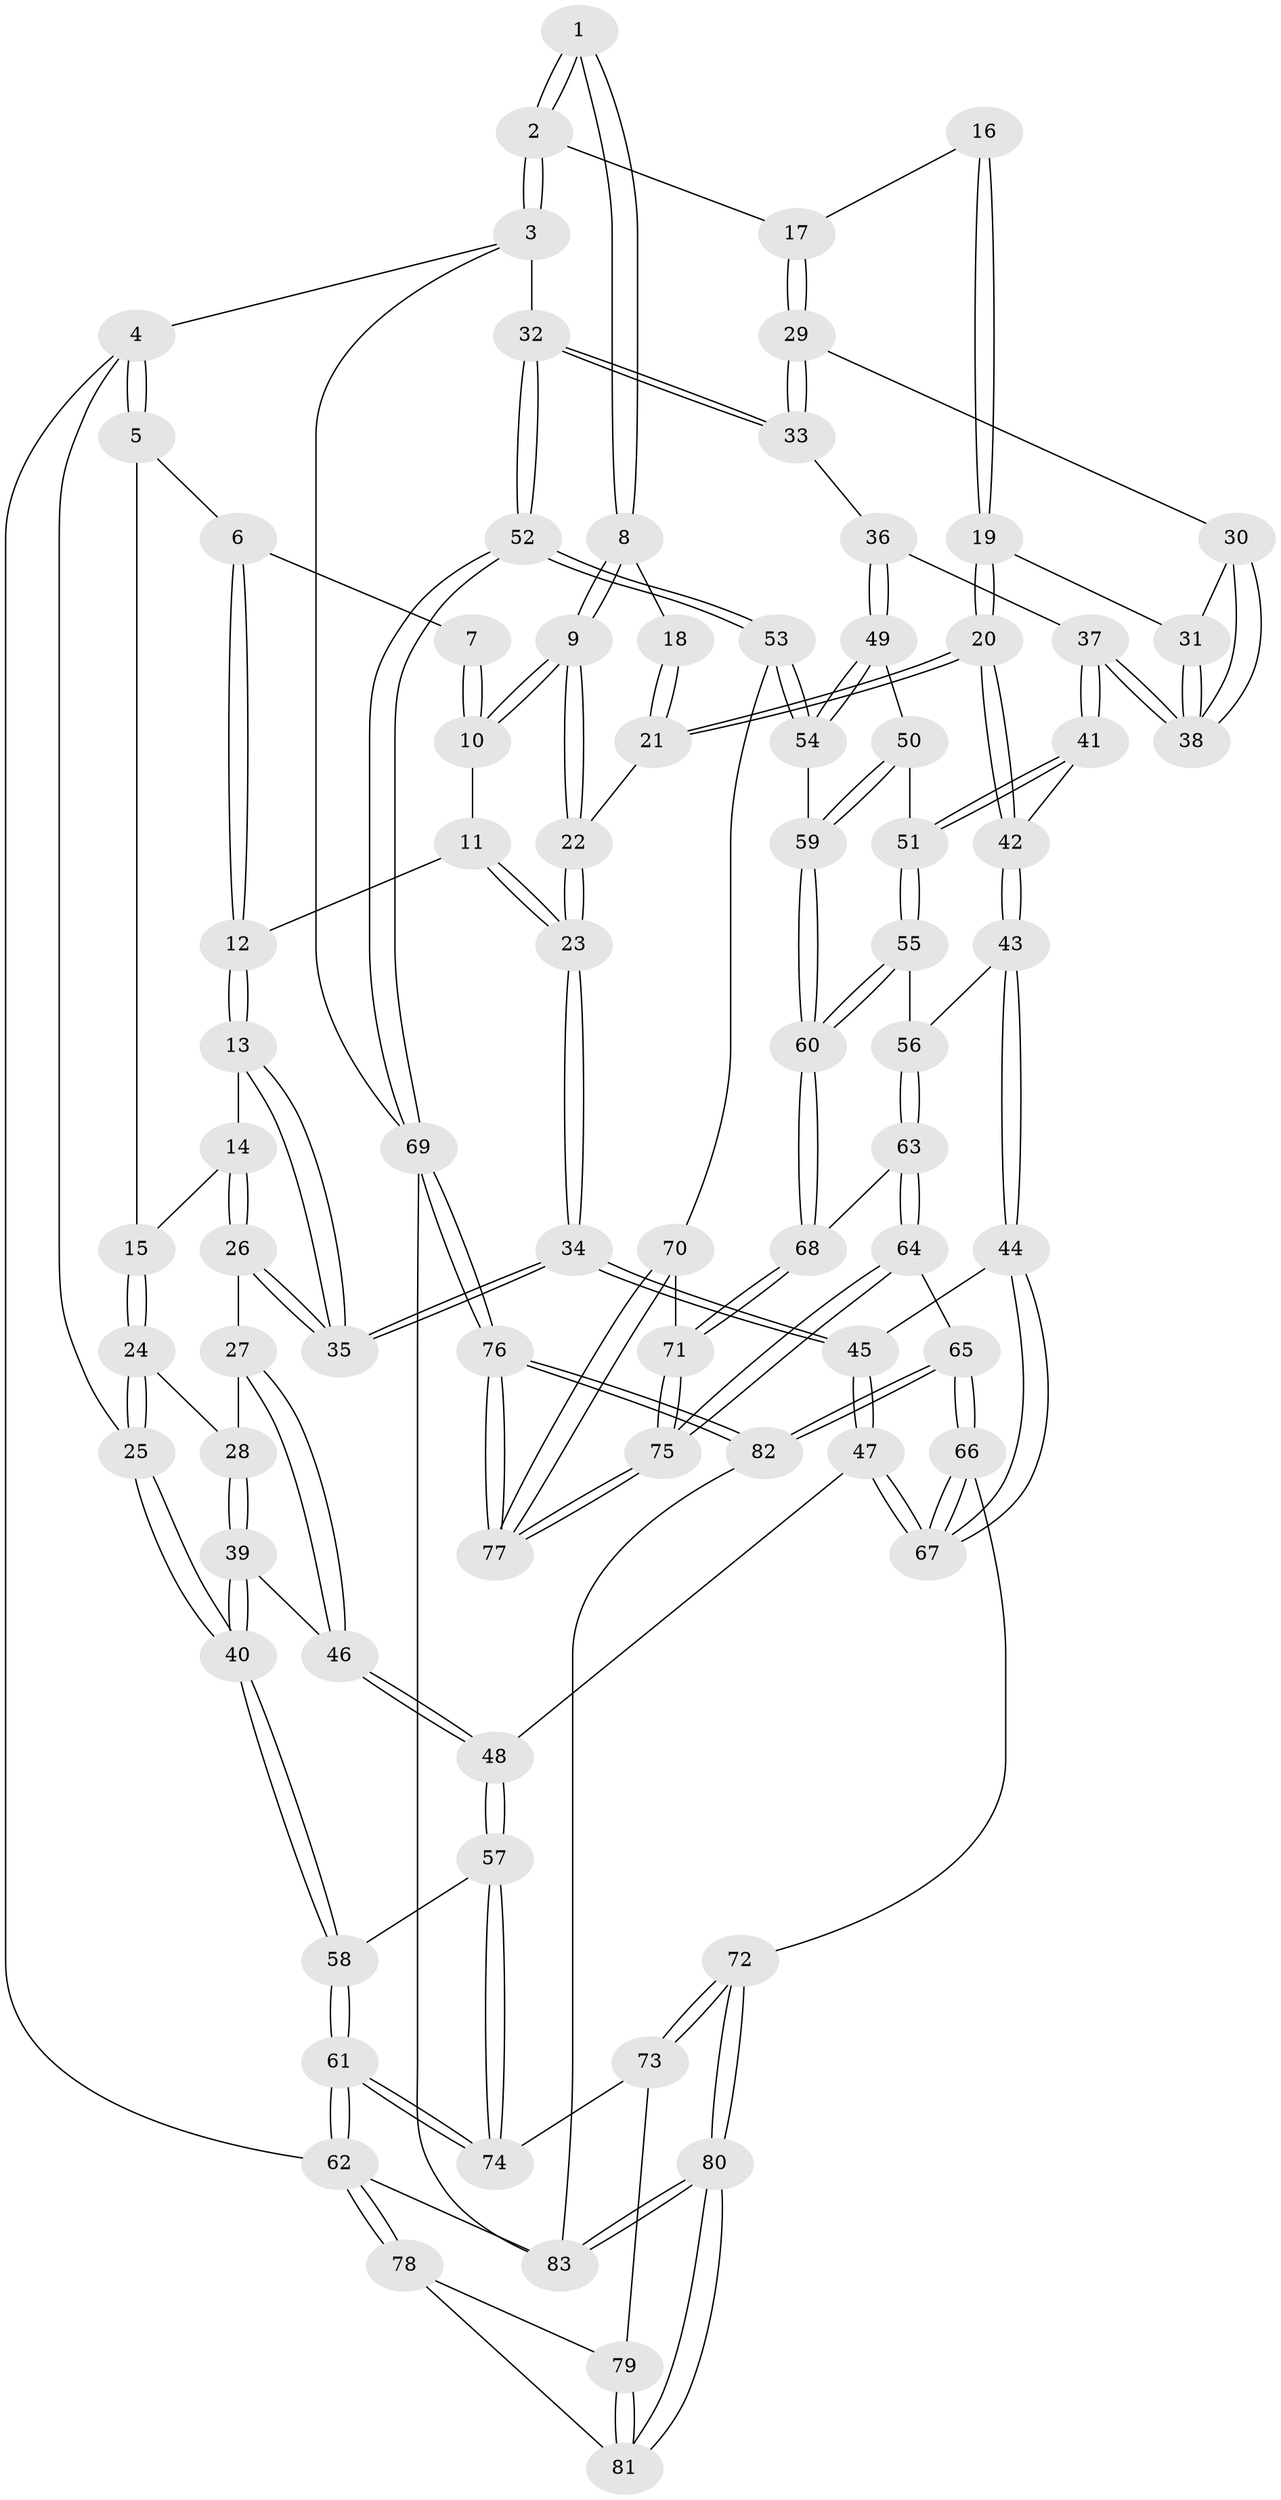 // Generated by graph-tools (version 1.1) at 2025/17/03/09/25 04:17:14]
// undirected, 83 vertices, 204 edges
graph export_dot {
graph [start="1"]
  node [color=gray90,style=filled];
  1 [pos="+0.5672089986486829+0"];
  2 [pos="+0.9846465275528915+0"];
  3 [pos="+1+0"];
  4 [pos="+0+0"];
  5 [pos="+0.05449684647581648+0"];
  6 [pos="+0.2757031782930552+0"];
  7 [pos="+0.42758759248018413+0"];
  8 [pos="+0.6327720491816543+0.11418077946993882"];
  9 [pos="+0.6006807488083474+0.1406979795170271"];
  10 [pos="+0.4743485504320633+0.04534241890795352"];
  11 [pos="+0.4590164251400811+0.1022487451527782"];
  12 [pos="+0.3280717900453812+0.15871893612402765"];
  13 [pos="+0.327526305725662+0.16080931544840105"];
  14 [pos="+0.23617789535315672+0.14085381326884416"];
  15 [pos="+0.19927181333404223+0.1193521954499656"];
  16 [pos="+0.7336850976093303+0.08797428162347667"];
  17 [pos="+0.8694685069315473+0"];
  18 [pos="+0.6899280338123231+0.10562081052801559"];
  19 [pos="+0.6976820273987888+0.2646902852559711"];
  20 [pos="+0.6800605962209795+0.27087539505533254"];
  21 [pos="+0.6775676106316038+0.26919500891902637"];
  22 [pos="+0.5914316131153232+0.22737330589053728"];
  23 [pos="+0.46861042299890426+0.27218484521547104"];
  24 [pos="+0.1846270139568228+0.21889821781426624"];
  25 [pos="+0+0.2255432955170204"];
  26 [pos="+0.2867911254839349+0.2797372189398376"];
  27 [pos="+0.2706410605196336+0.28281668079913874"];
  28 [pos="+0.19080696876543005+0.22454795998050817"];
  29 [pos="+0.866941813954557+0.07428161911728923"];
  30 [pos="+0.8634974933104627+0.08435158388160605"];
  31 [pos="+0.7315600920735086+0.2592439226507035"];
  32 [pos="+1+0.3398389719710246"];
  33 [pos="+1+0.2983530956246456"];
  34 [pos="+0.42682814100744154+0.3199606811626247"];
  35 [pos="+0.3376335200392488+0.2751850323398152"];
  36 [pos="+0.8722529652307576+0.3309616959693091"];
  37 [pos="+0.8645021118120356+0.3292850282092133"];
  38 [pos="+0.8606254102679891+0.3236502213304405"];
  39 [pos="+0.09149142531559468+0.37278512891304166"];
  40 [pos="+0+0.3254569533409532"];
  41 [pos="+0.8153348242375394+0.38504937808334866"];
  42 [pos="+0.6734177885382563+0.371948672207102"];
  43 [pos="+0.6340092633027988+0.4406468328270125"];
  44 [pos="+0.5601885300805345+0.4529116518537894"];
  45 [pos="+0.4387110363566529+0.3771762866668421"];
  46 [pos="+0.16810807144819492+0.3936781307198402"];
  47 [pos="+0.3188249458378982+0.5305189969480947"];
  48 [pos="+0.24613920272849932+0.5413701453593247"];
  49 [pos="+0.9446265472683509+0.4992972926142045"];
  50 [pos="+0.8271915292289296+0.4576078688754644"];
  51 [pos="+0.80902464037298+0.43712032025716896"];
  52 [pos="+1+0.5501116086497162"];
  53 [pos="+1+0.5670252528034089"];
  54 [pos="+0.9713377203952096+0.5268987426031667"];
  55 [pos="+0.7170144392777175+0.49408660681026767"];
  56 [pos="+0.6613520273998551+0.46435148557069617"];
  57 [pos="+0.1956189444793641+0.5988774583579518"];
  58 [pos="+0+0.4523967816582043"];
  59 [pos="+0.8128878350013926+0.560308255556996"];
  60 [pos="+0.7693997537342652+0.5873354114009225"];
  61 [pos="+0+0.6449138470666583"];
  62 [pos="+0+0.8218883640984154"];
  63 [pos="+0.6533877550893508+0.5575321580957812"];
  64 [pos="+0.5864364463608193+0.7604726157614671"];
  65 [pos="+0.5713235476498962+0.7606910499228414"];
  66 [pos="+0.5199779399488964+0.7393521228907202"];
  67 [pos="+0.5188958742043669+0.7363799418637645"];
  68 [pos="+0.7622308289775599+0.6242761872862549"];
  69 [pos="+1+1"];
  70 [pos="+0.9517024489207311+0.6620630818177489"];
  71 [pos="+0.7488872156227084+0.718300988545451"];
  72 [pos="+0.3930891679791929+0.810322124937233"];
  73 [pos="+0.18507560165529705+0.694135119858048"];
  74 [pos="+0.18769666609766236+0.6350586915415997"];
  75 [pos="+0.7081043162973754+0.7710468603135764"];
  76 [pos="+1+1"];
  77 [pos="+0.9511895910275315+1"];
  78 [pos="+0+0.8050674336071862"];
  79 [pos="+0.13958377937285224+0.7478101078310577"];
  80 [pos="+0.2679359885389796+1"];
  81 [pos="+0.24296540300658415+1"];
  82 [pos="+0.5373165374119021+1"];
  83 [pos="+0.26547490166173315+1"];
  1 -- 2;
  1 -- 2;
  1 -- 8;
  1 -- 8;
  2 -- 3;
  2 -- 3;
  2 -- 17;
  3 -- 4;
  3 -- 32;
  3 -- 69;
  4 -- 5;
  4 -- 5;
  4 -- 25;
  4 -- 62;
  5 -- 6;
  5 -- 15;
  6 -- 7;
  6 -- 12;
  6 -- 12;
  7 -- 10;
  7 -- 10;
  8 -- 9;
  8 -- 9;
  8 -- 18;
  9 -- 10;
  9 -- 10;
  9 -- 22;
  9 -- 22;
  10 -- 11;
  11 -- 12;
  11 -- 23;
  11 -- 23;
  12 -- 13;
  12 -- 13;
  13 -- 14;
  13 -- 35;
  13 -- 35;
  14 -- 15;
  14 -- 26;
  14 -- 26;
  15 -- 24;
  15 -- 24;
  16 -- 17;
  16 -- 19;
  16 -- 19;
  17 -- 29;
  17 -- 29;
  18 -- 21;
  18 -- 21;
  19 -- 20;
  19 -- 20;
  19 -- 31;
  20 -- 21;
  20 -- 21;
  20 -- 42;
  20 -- 42;
  21 -- 22;
  22 -- 23;
  22 -- 23;
  23 -- 34;
  23 -- 34;
  24 -- 25;
  24 -- 25;
  24 -- 28;
  25 -- 40;
  25 -- 40;
  26 -- 27;
  26 -- 35;
  26 -- 35;
  27 -- 28;
  27 -- 46;
  27 -- 46;
  28 -- 39;
  28 -- 39;
  29 -- 30;
  29 -- 33;
  29 -- 33;
  30 -- 31;
  30 -- 38;
  30 -- 38;
  31 -- 38;
  31 -- 38;
  32 -- 33;
  32 -- 33;
  32 -- 52;
  32 -- 52;
  33 -- 36;
  34 -- 35;
  34 -- 35;
  34 -- 45;
  34 -- 45;
  36 -- 37;
  36 -- 49;
  36 -- 49;
  37 -- 38;
  37 -- 38;
  37 -- 41;
  37 -- 41;
  39 -- 40;
  39 -- 40;
  39 -- 46;
  40 -- 58;
  40 -- 58;
  41 -- 42;
  41 -- 51;
  41 -- 51;
  42 -- 43;
  42 -- 43;
  43 -- 44;
  43 -- 44;
  43 -- 56;
  44 -- 45;
  44 -- 67;
  44 -- 67;
  45 -- 47;
  45 -- 47;
  46 -- 48;
  46 -- 48;
  47 -- 48;
  47 -- 67;
  47 -- 67;
  48 -- 57;
  48 -- 57;
  49 -- 50;
  49 -- 54;
  49 -- 54;
  50 -- 51;
  50 -- 59;
  50 -- 59;
  51 -- 55;
  51 -- 55;
  52 -- 53;
  52 -- 53;
  52 -- 69;
  52 -- 69;
  53 -- 54;
  53 -- 54;
  53 -- 70;
  54 -- 59;
  55 -- 56;
  55 -- 60;
  55 -- 60;
  56 -- 63;
  56 -- 63;
  57 -- 58;
  57 -- 74;
  57 -- 74;
  58 -- 61;
  58 -- 61;
  59 -- 60;
  59 -- 60;
  60 -- 68;
  60 -- 68;
  61 -- 62;
  61 -- 62;
  61 -- 74;
  61 -- 74;
  62 -- 78;
  62 -- 78;
  62 -- 83;
  63 -- 64;
  63 -- 64;
  63 -- 68;
  64 -- 65;
  64 -- 75;
  64 -- 75;
  65 -- 66;
  65 -- 66;
  65 -- 82;
  65 -- 82;
  66 -- 67;
  66 -- 67;
  66 -- 72;
  68 -- 71;
  68 -- 71;
  69 -- 76;
  69 -- 76;
  69 -- 83;
  70 -- 71;
  70 -- 77;
  70 -- 77;
  71 -- 75;
  71 -- 75;
  72 -- 73;
  72 -- 73;
  72 -- 80;
  72 -- 80;
  73 -- 74;
  73 -- 79;
  75 -- 77;
  75 -- 77;
  76 -- 77;
  76 -- 77;
  76 -- 82;
  76 -- 82;
  78 -- 79;
  78 -- 81;
  79 -- 81;
  79 -- 81;
  80 -- 81;
  80 -- 81;
  80 -- 83;
  80 -- 83;
  82 -- 83;
}

